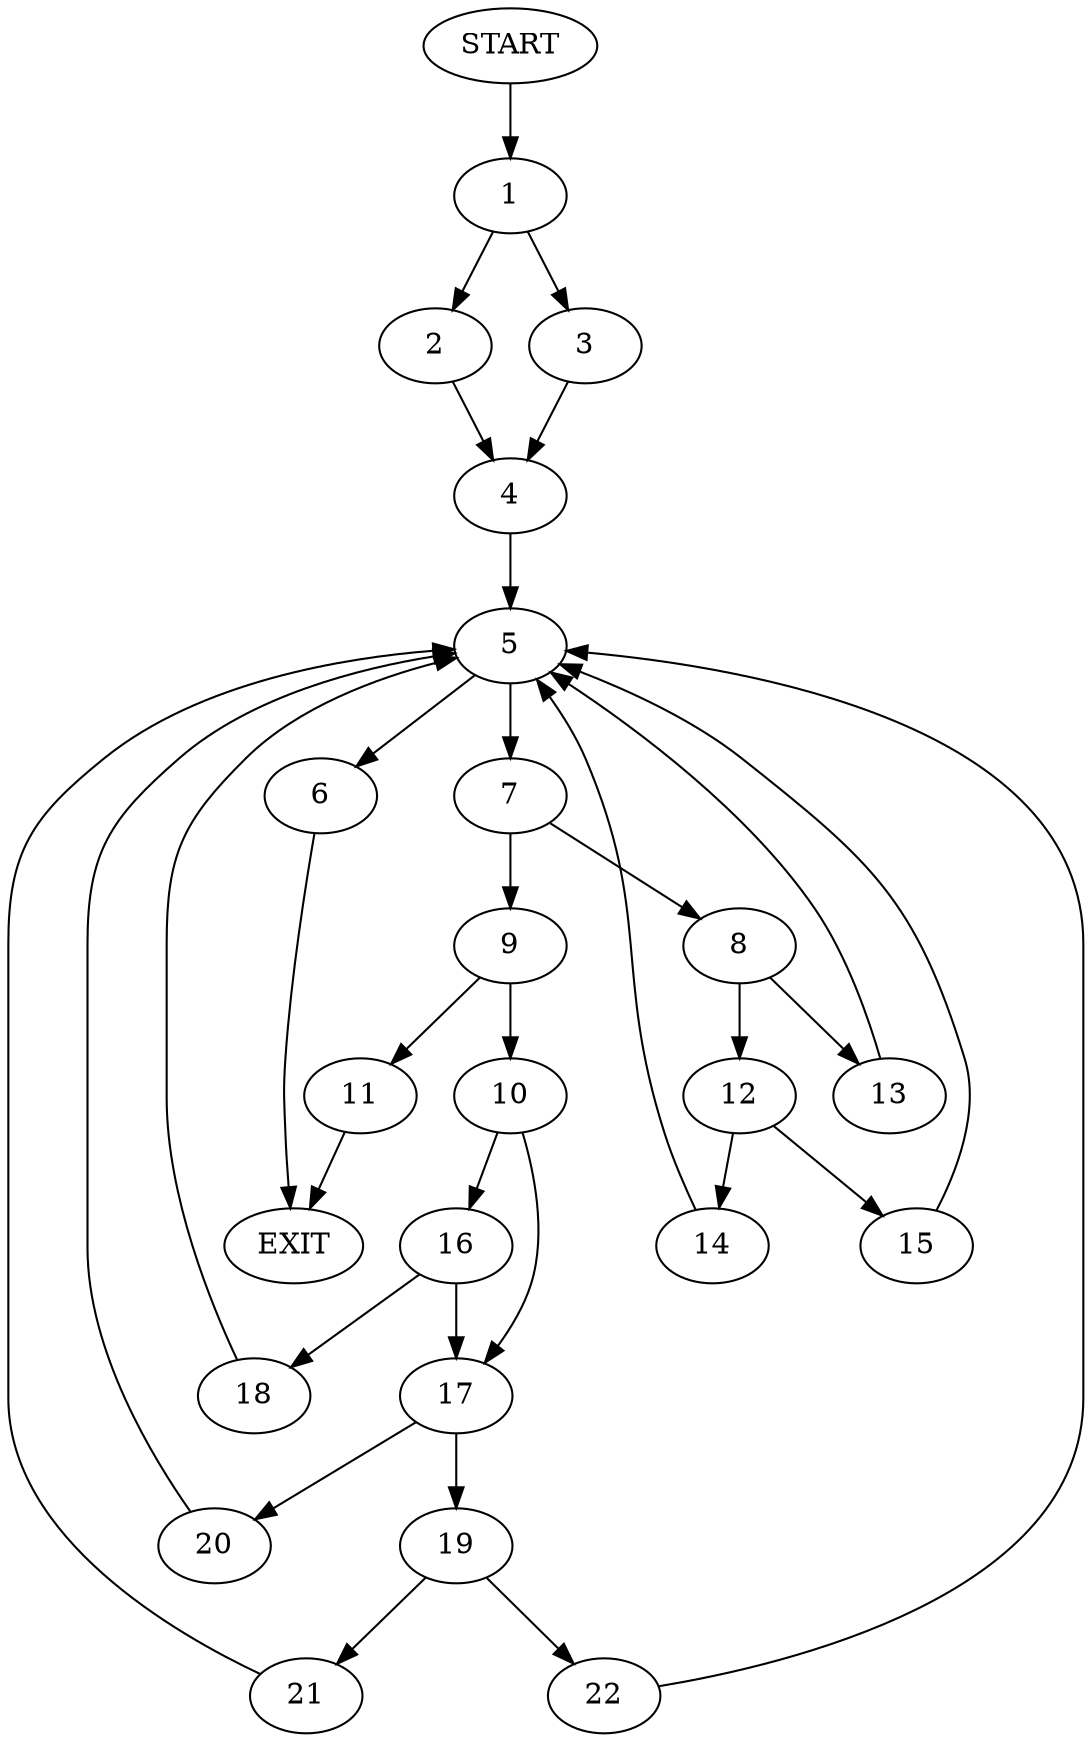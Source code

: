 digraph {
0 [label="START"]
23 [label="EXIT"]
0 -> 1
1 -> 2
1 -> 3
3 -> 4
2 -> 4
4 -> 5
5 -> 6
5 -> 7
7 -> 8
7 -> 9
6 -> 23
9 -> 10
9 -> 11
8 -> 12
8 -> 13
13 -> 5
12 -> 14
12 -> 15
14 -> 5
15 -> 5
10 -> 16
10 -> 17
11 -> 23
16 -> 18
16 -> 17
17 -> 19
17 -> 20
18 -> 5
19 -> 21
19 -> 22
20 -> 5
22 -> 5
21 -> 5
}
